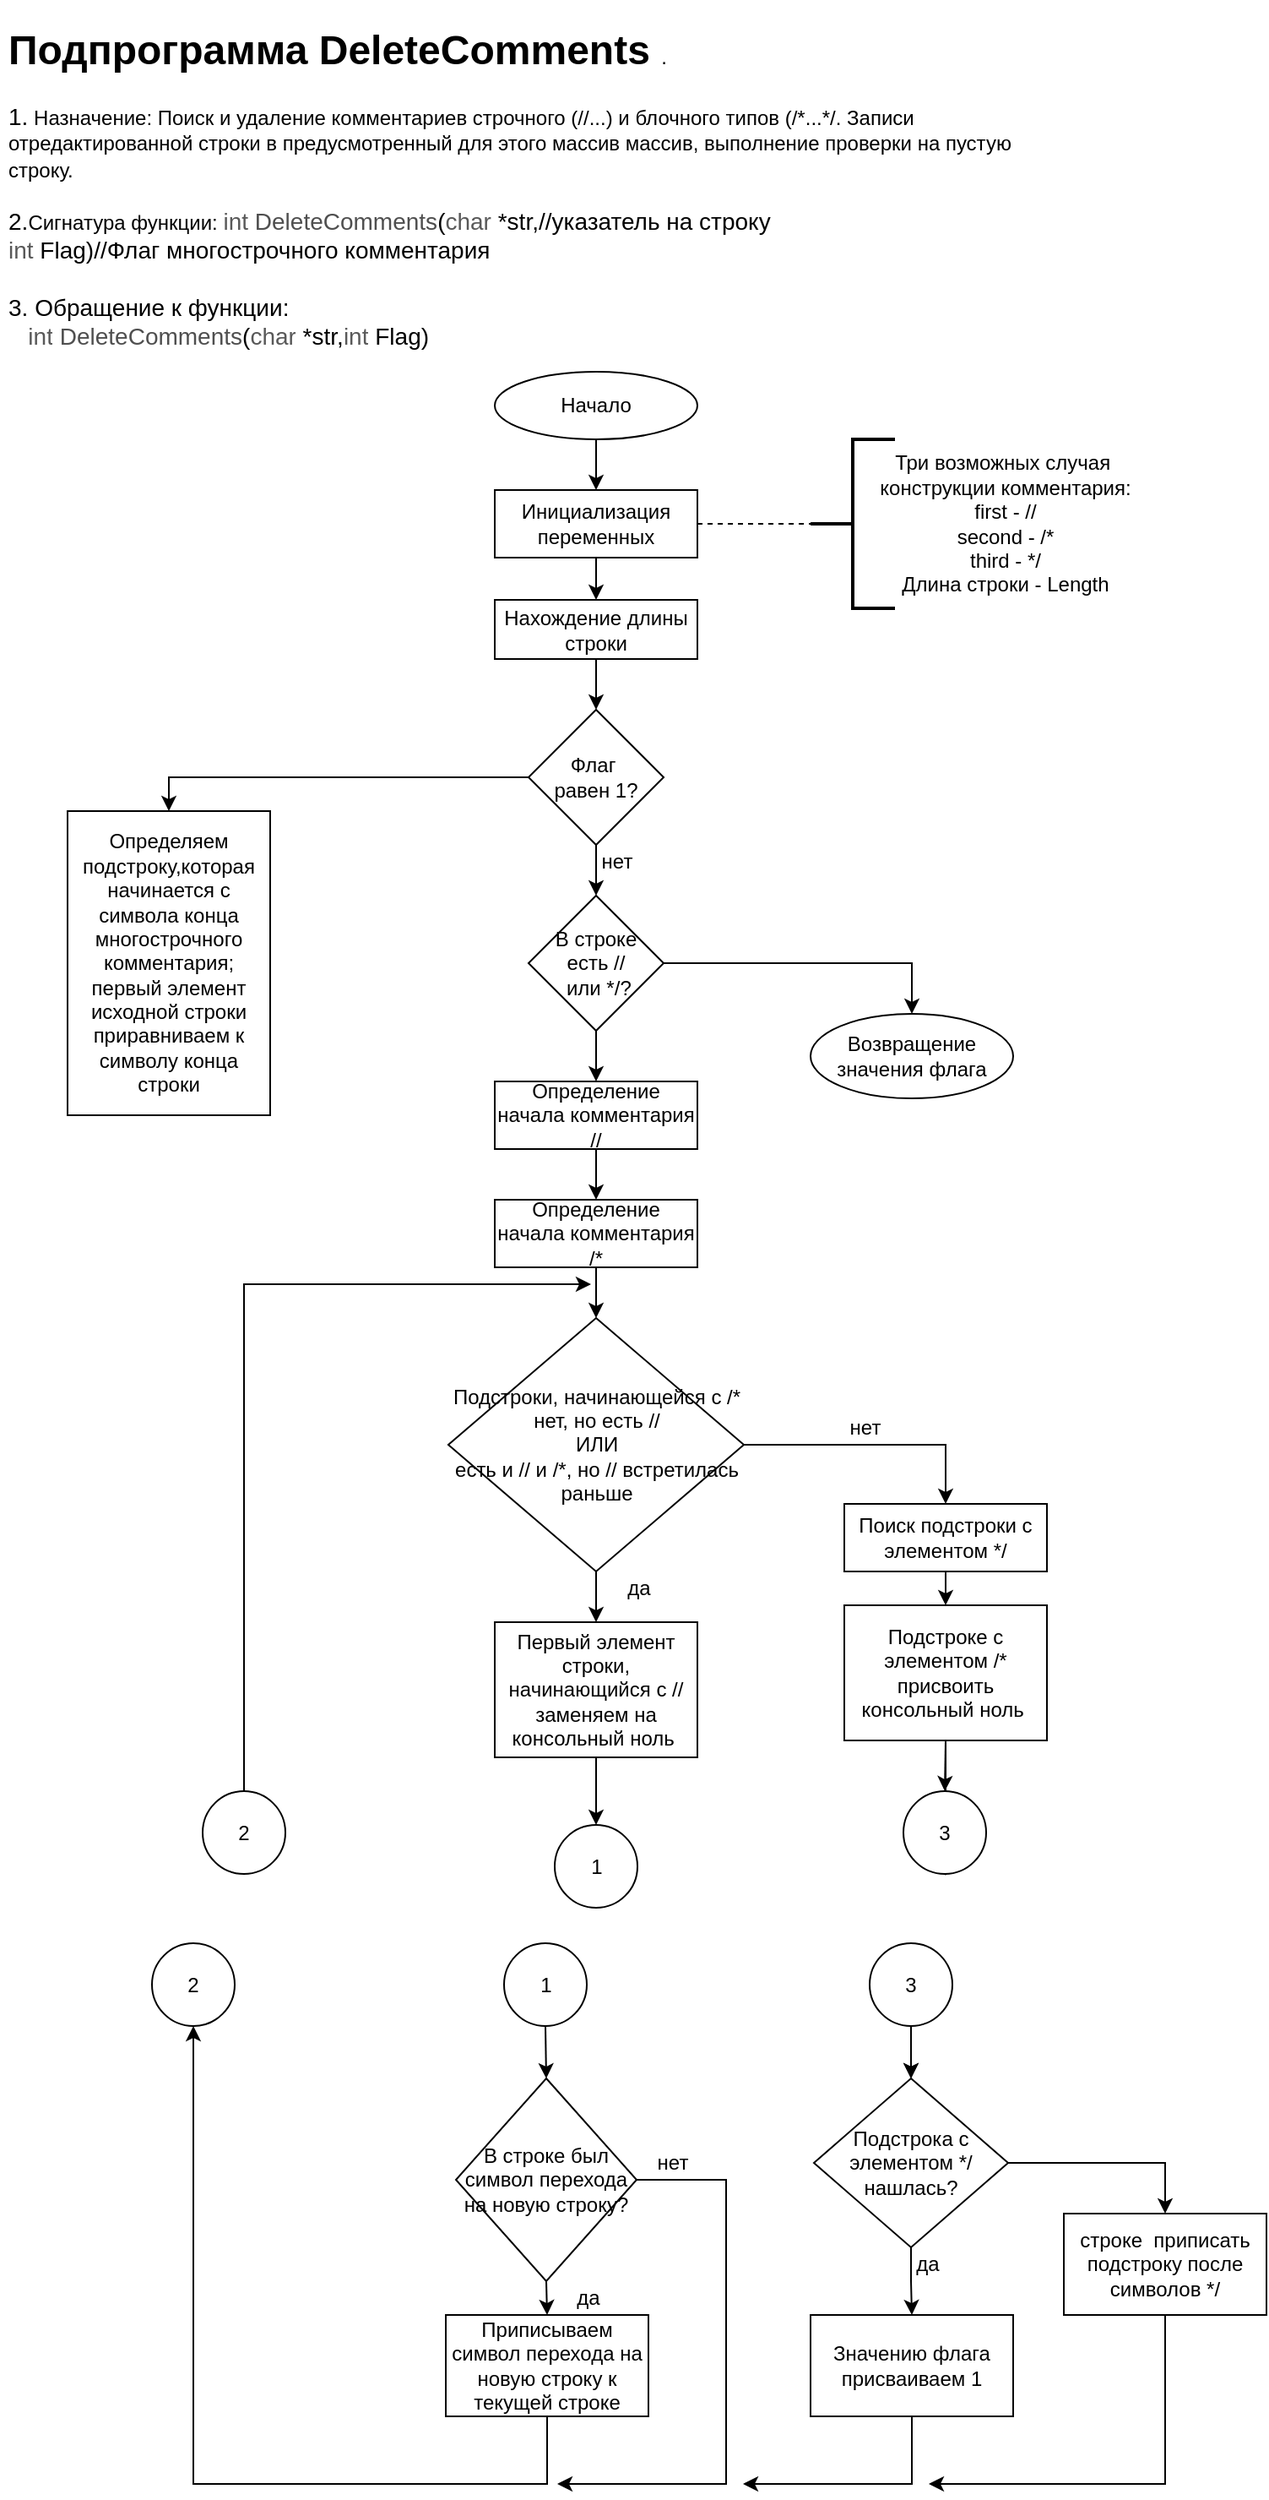 <mxfile version="12.5.6" type="device"><diagram id="zRrhTKeqw1SeDldh7FRp" name="Page-1"><mxGraphModel dx="1674" dy="926" grid="1" gridSize="10" guides="1" tooltips="1" connect="1" arrows="1" fold="1" page="1" pageScale="1" pageWidth="827" pageHeight="1169" math="0" shadow="0"><root><mxCell id="0"/><mxCell id="1" parent="0"/><mxCell id="ZT47ie4CiZHFzTLG_X50-1" value="&lt;h1&gt;Подпрограмма DeleteComments&amp;nbsp;&lt;span style=&quot;font-size: 12px ; font-weight: normal&quot;&gt;.&lt;/span&gt;&lt;/h1&gt;&lt;span style=&quot;font-size: 14px ; background-color: rgb(255 , 255 , 255)&quot;&gt;1.&lt;/span&gt;&amp;nbsp;Назначение: Поиск и удаление комментариев строчного (//...) и блочного типов (/*...*/. Записи отредактированной строки в предусмотренный для этого массив массив, выполнение проверки на пустую строку.&lt;span style=&quot;font-size: 14px ; background-color: rgb(255 , 255 , 255)&quot;&gt;&lt;br&gt;&lt;/span&gt;&lt;div&gt;&lt;br&gt;&lt;/div&gt;&lt;span style=&quot;font-size: 14px ; background-color: rgb(255 , 255 , 255)&quot;&gt;2.&lt;/span&gt;Сигнатура функции:&amp;nbsp;&lt;span style=&quot;font-size: 14px ; background-color: rgb(255 , 255 , 255) ; color: rgb(89 , 89 , 89)&quot;&gt;int&lt;/span&gt;&lt;span style=&quot;font-size: 14px ; background-color: rgb(255 , 255 , 255)&quot;&gt; &lt;/span&gt;&lt;span style=&quot;font-size: 14px ; background-color: rgb(255 , 255 , 255) ; color: rgb(79 , 79 , 79)&quot;&gt;DeleteComments&lt;/span&gt;&lt;span style=&quot;font-size: 14px ; background-color: rgb(255 , 255 , 255)&quot;&gt;(&lt;/span&gt;&lt;span style=&quot;font-size: 14px ; background-color: rgb(255 , 255 , 255) ; color: rgb(89 , 89 , 89)&quot;&gt;char&lt;/span&gt;&lt;span style=&quot;font-size: 14px ; background-color: rgb(255 , 255 , 255)&quot;&gt; *str,//указатель на строку&lt;/span&gt;&lt;span style=&quot;font-size: 14px ; background-color: rgb(255 , 255 , 255)&quot;&gt;&lt;br&gt;&lt;/span&gt;&lt;div&gt;&lt;span style=&quot;font-size: 14px ; background-color: rgb(255 , 255 , 255)&quot;&gt;&lt;/span&gt;&lt;span style=&quot;font-size: 14px ; background-color: rgb(255 , 255 , 255) ; color: rgb(89 , 89 , 89)&quot;&gt;int&lt;/span&gt;&lt;span style=&quot;font-size: 14px ; background-color: rgb(255 , 255 , 255)&quot;&gt; Flag)//Флаг многострочного комментария&lt;/span&gt;&lt;/div&gt;&lt;div&gt;&lt;span style=&quot;font-size: 14px ; background-color: rgb(255 , 255 , 255)&quot;&gt;&lt;br&gt;&lt;/span&gt;&lt;/div&gt;&lt;div&gt;&lt;span style=&quot;font-size: 14px ; background-color: rgb(255 , 255 , 255)&quot;&gt;3. Обращение к функции:&lt;/span&gt;&lt;/div&gt;&lt;span style=&quot;font-size: 14px ; background-color: rgb(255 , 255 , 255)&quot;&gt;&amp;nbsp; &amp;nbsp;&lt;/span&gt;&lt;span style=&quot;font-size: 14px ; background-color: rgb(255 , 255 , 255) ; color: rgb(89 , 89 , 89)&quot;&gt;int&lt;/span&gt;&lt;span style=&quot;font-size: 14px ; background-color: rgb(255 , 255 , 255)&quot;&gt;&amp;nbsp;&lt;/span&gt;&lt;span style=&quot;font-size: 14px ; background-color: rgb(255 , 255 , 255) ; color: rgb(79 , 79 , 79)&quot;&gt;DeleteComments&lt;/span&gt;&lt;span style=&quot;font-size: 14px ; background-color: rgb(255 , 255 , 255)&quot;&gt;(&lt;/span&gt;&lt;span style=&quot;font-size: 14px ; background-color: rgb(255 , 255 , 255) ; color: rgb(89 , 89 , 89)&quot;&gt;char&lt;/span&gt;&lt;span style=&quot;font-size: 14px ; background-color: rgb(255 , 255 , 255)&quot;&gt;&amp;nbsp;*str,&lt;/span&gt;&lt;span style=&quot;font-size: 14px ; background-color: rgb(255 , 255 , 255) ; color: rgb(89 , 89 , 89)&quot;&gt;int&lt;/span&gt;&lt;span style=&quot;font-size: 14px ; background-color: rgb(255 , 255 , 255)&quot;&gt;&amp;nbsp;Flag)&lt;/span&gt;&lt;div&gt;&lt;span style=&quot;font-family: &amp;#34;menlo&amp;#34; ; font-size: 14px ; background-color: rgb(255 , 255 , 255)&quot;&gt;&lt;br&gt;&lt;/span&gt;&lt;/div&gt;&lt;div&gt;&lt;span style=&quot;font-family: &amp;#34;menlo&amp;#34; ; font-size: 14px ; background-color: rgb(255 , 255 , 255)&quot;&gt;&lt;br&gt;&lt;/span&gt;&lt;/div&gt;" style="text;html=1;strokeColor=none;fillColor=none;spacing=5;spacingTop=-20;whiteSpace=wrap;overflow=hidden;rounded=0;" vertex="1" parent="1"><mxGeometry x="60" y="40" width="610" height="200" as="geometry"/></mxCell><mxCell id="ZT47ie4CiZHFzTLG_X50-6" style="edgeStyle=orthogonalEdgeStyle;rounded=0;orthogonalLoop=1;jettySize=auto;html=1;exitX=0.5;exitY=1;exitDx=0;exitDy=0;entryX=0.5;entryY=0;entryDx=0;entryDy=0;" edge="1" parent="1" source="ZT47ie4CiZHFzTLG_X50-2" target="ZT47ie4CiZHFzTLG_X50-5"><mxGeometry relative="1" as="geometry"/></mxCell><mxCell id="ZT47ie4CiZHFzTLG_X50-2" value="Начало" style="ellipse;whiteSpace=wrap;html=1;" vertex="1" parent="1"><mxGeometry x="353" y="250" width="120" height="40" as="geometry"/></mxCell><mxCell id="ZT47ie4CiZHFzTLG_X50-11" style="edgeStyle=orthogonalEdgeStyle;rounded=0;orthogonalLoop=1;jettySize=auto;html=1;exitX=0.5;exitY=1;exitDx=0;exitDy=0;entryX=0.5;entryY=0;entryDx=0;entryDy=0;" edge="1" parent="1" source="ZT47ie4CiZHFzTLG_X50-5" target="ZT47ie4CiZHFzTLG_X50-10"><mxGeometry relative="1" as="geometry"/></mxCell><mxCell id="ZT47ie4CiZHFzTLG_X50-5" value="Инициализация переменных" style="rounded=0;whiteSpace=wrap;html=1;" vertex="1" parent="1"><mxGeometry x="353" y="320" width="120" height="40" as="geometry"/></mxCell><mxCell id="ZT47ie4CiZHFzTLG_X50-7" value="" style="endArrow=none;dashed=1;html=1;exitX=1;exitY=0.5;exitDx=0;exitDy=0;" edge="1" parent="1" source="ZT47ie4CiZHFzTLG_X50-5"><mxGeometry width="50" height="50" relative="1" as="geometry"><mxPoint x="610" y="410" as="sourcePoint"/><mxPoint x="540" y="340" as="targetPoint"/></mxGeometry></mxCell><mxCell id="ZT47ie4CiZHFzTLG_X50-8" value="" style="strokeWidth=2;html=1;shape=mxgraph.flowchart.annotation_2;align=left;labelPosition=right;pointerEvents=1;" vertex="1" parent="1"><mxGeometry x="540" y="290" width="50" height="100" as="geometry"/></mxCell><mxCell id="ZT47ie4CiZHFzTLG_X50-9" value="Три возможных случая&amp;nbsp;&lt;br&gt;конструкции комментария:&lt;br&gt;first - //&lt;br&gt;second - /*&lt;br&gt;third - */&lt;br&gt;Длина строки - Length" style="text;html=1;align=center;verticalAlign=middle;resizable=0;points=[];autosize=1;" vertex="1" parent="1"><mxGeometry x="570" y="295" width="170" height="90" as="geometry"/></mxCell><mxCell id="ZT47ie4CiZHFzTLG_X50-13" style="edgeStyle=orthogonalEdgeStyle;rounded=0;orthogonalLoop=1;jettySize=auto;html=1;exitX=0.5;exitY=1;exitDx=0;exitDy=0;entryX=0.5;entryY=0;entryDx=0;entryDy=0;" edge="1" parent="1" source="ZT47ie4CiZHFzTLG_X50-10" target="ZT47ie4CiZHFzTLG_X50-12"><mxGeometry relative="1" as="geometry"/></mxCell><mxCell id="ZT47ie4CiZHFzTLG_X50-10" value="Нахождение длины строки" style="rounded=0;whiteSpace=wrap;html=1;" vertex="1" parent="1"><mxGeometry x="353" y="385" width="120" height="35" as="geometry"/></mxCell><mxCell id="ZT47ie4CiZHFzTLG_X50-15" style="edgeStyle=orthogonalEdgeStyle;rounded=0;orthogonalLoop=1;jettySize=auto;html=1;exitX=0;exitY=0.5;exitDx=0;exitDy=0;entryX=0.5;entryY=0;entryDx=0;entryDy=0;" edge="1" parent="1" source="ZT47ie4CiZHFzTLG_X50-12" target="ZT47ie4CiZHFzTLG_X50-14"><mxGeometry relative="1" as="geometry"/></mxCell><mxCell id="ZT47ie4CiZHFzTLG_X50-17" style="edgeStyle=orthogonalEdgeStyle;rounded=0;orthogonalLoop=1;jettySize=auto;html=1;exitX=0.5;exitY=1;exitDx=0;exitDy=0;entryX=0.5;entryY=0;entryDx=0;entryDy=0;" edge="1" parent="1" source="ZT47ie4CiZHFzTLG_X50-12" target="ZT47ie4CiZHFzTLG_X50-16"><mxGeometry relative="1" as="geometry"/></mxCell><mxCell id="ZT47ie4CiZHFzTLG_X50-12" value="Флаг&amp;nbsp;&lt;br&gt;равен 1?" style="rhombus;whiteSpace=wrap;html=1;" vertex="1" parent="1"><mxGeometry x="373" y="450" width="80" height="80" as="geometry"/></mxCell><mxCell id="ZT47ie4CiZHFzTLG_X50-14" value="&lt;div class=&quot;page&quot; title=&quot;Page 2&quot; style=&quot;white-space: normal&quot;&gt;&lt;div class=&quot;section&quot; style=&quot;background-color: rgb(255 , 255 , 255)&quot;&gt;&lt;div class=&quot;layoutArea&quot;&gt;&lt;div class=&quot;column&quot;&gt;&lt;p&gt;&lt;span style=&quot;font-size: 9pt ; font-family: &amp;#34;helvetica&amp;#34;&quot;&gt;Определяем подстроку,которая начинается с символа конца многострочного комментария; первый элемент исходной строки приравниваем к символу конца строки&lt;/span&gt;&lt;/p&gt;&lt;/div&gt;&lt;/div&gt;&lt;/div&gt;&lt;/div&gt;" style="rounded=0;whiteSpace=wrap;html=1;" vertex="1" parent="1"><mxGeometry x="100" y="510" width="120" height="180" as="geometry"/></mxCell><mxCell id="ZT47ie4CiZHFzTLG_X50-20" style="edgeStyle=orthogonalEdgeStyle;rounded=0;orthogonalLoop=1;jettySize=auto;html=1;exitX=1;exitY=0.5;exitDx=0;exitDy=0;entryX=0.5;entryY=0;entryDx=0;entryDy=0;" edge="1" parent="1" source="ZT47ie4CiZHFzTLG_X50-16" target="ZT47ie4CiZHFzTLG_X50-19"><mxGeometry relative="1" as="geometry"/></mxCell><mxCell id="ZT47ie4CiZHFzTLG_X50-22" style="edgeStyle=orthogonalEdgeStyle;rounded=0;orthogonalLoop=1;jettySize=auto;html=1;exitX=0.5;exitY=1;exitDx=0;exitDy=0;entryX=0.5;entryY=0;entryDx=0;entryDy=0;" edge="1" parent="1" source="ZT47ie4CiZHFzTLG_X50-16" target="ZT47ie4CiZHFzTLG_X50-21"><mxGeometry relative="1" as="geometry"/></mxCell><mxCell id="ZT47ie4CiZHFzTLG_X50-16" value="В строке есть&amp;nbsp;&lt;span style=&quot;white-space: nowrap&quot;&gt;//&lt;br&gt;&amp;nbsp;или */?&lt;/span&gt;" style="rhombus;whiteSpace=wrap;html=1;" vertex="1" parent="1"><mxGeometry x="373" y="560" width="80" height="80" as="geometry"/></mxCell><mxCell id="ZT47ie4CiZHFzTLG_X50-18" value="нет" style="text;html=1;align=center;verticalAlign=middle;resizable=0;points=[];autosize=1;" vertex="1" parent="1"><mxGeometry x="410" y="530" width="30" height="20" as="geometry"/></mxCell><mxCell id="ZT47ie4CiZHFzTLG_X50-19" value="Возвращение значения флага" style="ellipse;whiteSpace=wrap;html=1;" vertex="1" parent="1"><mxGeometry x="540" y="630" width="120" height="50" as="geometry"/></mxCell><mxCell id="ZT47ie4CiZHFzTLG_X50-24" style="edgeStyle=orthogonalEdgeStyle;rounded=0;orthogonalLoop=1;jettySize=auto;html=1;exitX=0.5;exitY=1;exitDx=0;exitDy=0;entryX=0.5;entryY=0;entryDx=0;entryDy=0;" edge="1" parent="1" source="ZT47ie4CiZHFzTLG_X50-21" target="ZT47ie4CiZHFzTLG_X50-23"><mxGeometry relative="1" as="geometry"/></mxCell><mxCell id="ZT47ie4CiZHFzTLG_X50-21" value="Определение начала комментария //" style="rounded=0;whiteSpace=wrap;html=1;" vertex="1" parent="1"><mxGeometry x="353" y="670" width="120" height="40" as="geometry"/></mxCell><mxCell id="ZT47ie4CiZHFzTLG_X50-26" style="edgeStyle=orthogonalEdgeStyle;rounded=0;orthogonalLoop=1;jettySize=auto;html=1;exitX=0.5;exitY=1;exitDx=0;exitDy=0;entryX=0.5;entryY=0;entryDx=0;entryDy=0;" edge="1" parent="1" source="ZT47ie4CiZHFzTLG_X50-23" target="ZT47ie4CiZHFzTLG_X50-25"><mxGeometry relative="1" as="geometry"/></mxCell><mxCell id="ZT47ie4CiZHFzTLG_X50-23" value="Определение начала комментария /*" style="rounded=0;whiteSpace=wrap;html=1;" vertex="1" parent="1"><mxGeometry x="353" y="740" width="120" height="40" as="geometry"/></mxCell><mxCell id="ZT47ie4CiZHFzTLG_X50-28" style="edgeStyle=orthogonalEdgeStyle;rounded=0;orthogonalLoop=1;jettySize=auto;html=1;exitX=0.5;exitY=1;exitDx=0;exitDy=0;entryX=0.5;entryY=0;entryDx=0;entryDy=0;" edge="1" parent="1" source="ZT47ie4CiZHFzTLG_X50-25" target="ZT47ie4CiZHFzTLG_X50-27"><mxGeometry relative="1" as="geometry"/></mxCell><mxCell id="ZT47ie4CiZHFzTLG_X50-47" style="edgeStyle=orthogonalEdgeStyle;rounded=0;orthogonalLoop=1;jettySize=auto;html=1;exitX=1;exitY=0.5;exitDx=0;exitDy=0;entryX=0.5;entryY=0;entryDx=0;entryDy=0;" edge="1" parent="1" source="ZT47ie4CiZHFzTLG_X50-25" target="ZT47ie4CiZHFzTLG_X50-46"><mxGeometry relative="1" as="geometry"/></mxCell><mxCell id="ZT47ie4CiZHFzTLG_X50-25" value="Подстроки, начинающейся с /* нет, но есть //&lt;br&gt;ИЛИ&lt;br&gt;есть и // и /*, но // встретилась раньше" style="rhombus;whiteSpace=wrap;html=1;" vertex="1" parent="1"><mxGeometry x="325.5" y="810" width="175" height="150" as="geometry"/></mxCell><mxCell id="ZT47ie4CiZHFzTLG_X50-30" style="edgeStyle=orthogonalEdgeStyle;rounded=0;orthogonalLoop=1;jettySize=auto;html=1;exitX=0.5;exitY=1;exitDx=0;exitDy=0;" edge="1" parent="1" source="ZT47ie4CiZHFzTLG_X50-27" target="ZT47ie4CiZHFzTLG_X50-29"><mxGeometry relative="1" as="geometry"/></mxCell><mxCell id="ZT47ie4CiZHFzTLG_X50-27" value="Первый элемент строки, начинающийся с // заменяем на консольный ноль&amp;nbsp;" style="rounded=0;whiteSpace=wrap;html=1;" vertex="1" parent="1"><mxGeometry x="353" y="990" width="120" height="80" as="geometry"/></mxCell><mxCell id="ZT47ie4CiZHFzTLG_X50-29" value="1" style="ellipse;whiteSpace=wrap;html=1;aspect=fixed;" vertex="1" parent="1"><mxGeometry x="388.5" y="1110" width="49" height="49" as="geometry"/></mxCell><mxCell id="ZT47ie4CiZHFzTLG_X50-33" style="edgeStyle=orthogonalEdgeStyle;rounded=0;orthogonalLoop=1;jettySize=auto;html=1;exitX=0.5;exitY=1;exitDx=0;exitDy=0;entryX=0.5;entryY=0;entryDx=0;entryDy=0;" edge="1" parent="1" source="ZT47ie4CiZHFzTLG_X50-31" target="ZT47ie4CiZHFzTLG_X50-32"><mxGeometry relative="1" as="geometry"/></mxCell><mxCell id="ZT47ie4CiZHFzTLG_X50-31" value="1" style="ellipse;whiteSpace=wrap;html=1;aspect=fixed;" vertex="1" parent="1"><mxGeometry x="358.5" y="1180" width="49" height="49" as="geometry"/></mxCell><mxCell id="ZT47ie4CiZHFzTLG_X50-35" style="edgeStyle=orthogonalEdgeStyle;rounded=0;orthogonalLoop=1;jettySize=auto;html=1;exitX=0.5;exitY=1;exitDx=0;exitDy=0;entryX=0.5;entryY=0;entryDx=0;entryDy=0;" edge="1" parent="1" source="ZT47ie4CiZHFzTLG_X50-32" target="ZT47ie4CiZHFzTLG_X50-34"><mxGeometry relative="1" as="geometry"/></mxCell><mxCell id="ZT47ie4CiZHFzTLG_X50-38" style="edgeStyle=orthogonalEdgeStyle;rounded=0;orthogonalLoop=1;jettySize=auto;html=1;exitX=1;exitY=0.5;exitDx=0;exitDy=0;" edge="1" parent="1" source="ZT47ie4CiZHFzTLG_X50-32"><mxGeometry relative="1" as="geometry"><mxPoint x="390" y="1500" as="targetPoint"/><Array as="points"><mxPoint x="490" y="1320"/><mxPoint x="490" y="1500"/></Array></mxGeometry></mxCell><mxCell id="ZT47ie4CiZHFzTLG_X50-32" value="В строке был символ перехода на новую строку?" style="rhombus;whiteSpace=wrap;html=1;" vertex="1" parent="1"><mxGeometry x="330" y="1260" width="107" height="120" as="geometry"/></mxCell><mxCell id="ZT47ie4CiZHFzTLG_X50-37" style="edgeStyle=orthogonalEdgeStyle;rounded=0;orthogonalLoop=1;jettySize=auto;html=1;exitX=0.5;exitY=1;exitDx=0;exitDy=0;entryX=0.5;entryY=1;entryDx=0;entryDy=0;" edge="1" parent="1" source="ZT47ie4CiZHFzTLG_X50-34" target="ZT47ie4CiZHFzTLG_X50-36"><mxGeometry relative="1" as="geometry"><Array as="points"><mxPoint x="384" y="1500"/><mxPoint x="175" y="1500"/></Array></mxGeometry></mxCell><mxCell id="ZT47ie4CiZHFzTLG_X50-34" value="Приписываем символ перехода на новую строку к текущей строке" style="rounded=0;whiteSpace=wrap;html=1;" vertex="1" parent="1"><mxGeometry x="324" y="1400" width="120" height="60" as="geometry"/></mxCell><mxCell id="ZT47ie4CiZHFzTLG_X50-36" value="2" style="ellipse;whiteSpace=wrap;html=1;aspect=fixed;" vertex="1" parent="1"><mxGeometry x="150" y="1180" width="49" height="49" as="geometry"/></mxCell><mxCell id="ZT47ie4CiZHFzTLG_X50-39" value="нет" style="text;html=1;align=center;verticalAlign=middle;resizable=0;points=[];autosize=1;" vertex="1" parent="1"><mxGeometry x="443" y="1300" width="30" height="20" as="geometry"/></mxCell><mxCell id="ZT47ie4CiZHFzTLG_X50-40" value="да" style="text;html=1;align=center;verticalAlign=middle;resizable=0;points=[];autosize=1;" vertex="1" parent="1"><mxGeometry x="393" y="1380" width="30" height="20" as="geometry"/></mxCell><mxCell id="ZT47ie4CiZHFzTLG_X50-44" style="edgeStyle=orthogonalEdgeStyle;rounded=0;orthogonalLoop=1;jettySize=auto;html=1;exitX=0.5;exitY=0;exitDx=0;exitDy=0;" edge="1" parent="1" source="ZT47ie4CiZHFzTLG_X50-41"><mxGeometry relative="1" as="geometry"><mxPoint x="410" y="790" as="targetPoint"/><Array as="points"><mxPoint x="205" y="790"/></Array></mxGeometry></mxCell><mxCell id="ZT47ie4CiZHFzTLG_X50-41" value="2" style="ellipse;whiteSpace=wrap;html=1;aspect=fixed;" vertex="1" parent="1"><mxGeometry x="180" y="1090" width="49" height="49" as="geometry"/></mxCell><mxCell id="ZT47ie4CiZHFzTLG_X50-45" value="да" style="text;html=1;align=center;verticalAlign=middle;resizable=0;points=[];autosize=1;" vertex="1" parent="1"><mxGeometry x="423" y="960" width="30" height="20" as="geometry"/></mxCell><mxCell id="ZT47ie4CiZHFzTLG_X50-50" style="edgeStyle=orthogonalEdgeStyle;rounded=0;orthogonalLoop=1;jettySize=auto;html=1;exitX=0.5;exitY=1;exitDx=0;exitDy=0;entryX=0.5;entryY=0;entryDx=0;entryDy=0;" edge="1" parent="1" source="ZT47ie4CiZHFzTLG_X50-46" target="ZT47ie4CiZHFzTLG_X50-48"><mxGeometry relative="1" as="geometry"/></mxCell><mxCell id="ZT47ie4CiZHFzTLG_X50-46" value="Поиск подстроки с элементом */" style="rounded=0;whiteSpace=wrap;html=1;" vertex="1" parent="1"><mxGeometry x="560" y="920" width="120" height="40" as="geometry"/></mxCell><mxCell id="ZT47ie4CiZHFzTLG_X50-53" style="edgeStyle=orthogonalEdgeStyle;rounded=0;orthogonalLoop=1;jettySize=auto;html=1;exitX=0.5;exitY=1;exitDx=0;exitDy=0;entryX=0.5;entryY=0;entryDx=0;entryDy=0;" edge="1" parent="1" source="ZT47ie4CiZHFzTLG_X50-48" target="ZT47ie4CiZHFzTLG_X50-52"><mxGeometry relative="1" as="geometry"/></mxCell><mxCell id="ZT47ie4CiZHFzTLG_X50-61" value="" style="edgeStyle=orthogonalEdgeStyle;rounded=0;orthogonalLoop=1;jettySize=auto;html=1;" edge="1" parent="1" source="ZT47ie4CiZHFzTLG_X50-48"><mxGeometry relative="1" as="geometry"><mxPoint x="620" y="1140" as="targetPoint"/></mxGeometry></mxCell><mxCell id="ZT47ie4CiZHFzTLG_X50-48" value="Подстроке с элементом /* присвоить консольный ноль&amp;nbsp;" style="rounded=0;whiteSpace=wrap;html=1;" vertex="1" parent="1"><mxGeometry x="560" y="980" width="120" height="80" as="geometry"/></mxCell><mxCell id="ZT47ie4CiZHFzTLG_X50-49" value="нет" style="text;html=1;align=center;verticalAlign=middle;resizable=0;points=[];autosize=1;" vertex="1" parent="1"><mxGeometry x="557" y="865" width="30" height="20" as="geometry"/></mxCell><mxCell id="ZT47ie4CiZHFzTLG_X50-52" value="3" style="ellipse;whiteSpace=wrap;html=1;aspect=fixed;" vertex="1" parent="1"><mxGeometry x="595" y="1090" width="49" height="49" as="geometry"/></mxCell><mxCell id="ZT47ie4CiZHFzTLG_X50-56" style="edgeStyle=orthogonalEdgeStyle;rounded=0;orthogonalLoop=1;jettySize=auto;html=1;exitX=0.5;exitY=1;exitDx=0;exitDy=0;entryX=0.5;entryY=0;entryDx=0;entryDy=0;" edge="1" parent="1" source="ZT47ie4CiZHFzTLG_X50-54" target="ZT47ie4CiZHFzTLG_X50-55"><mxGeometry relative="1" as="geometry"/></mxCell><mxCell id="ZT47ie4CiZHFzTLG_X50-54" value="3" style="ellipse;whiteSpace=wrap;html=1;aspect=fixed;" vertex="1" parent="1"><mxGeometry x="575" y="1180" width="49" height="49" as="geometry"/></mxCell><mxCell id="ZT47ie4CiZHFzTLG_X50-58" style="edgeStyle=orthogonalEdgeStyle;rounded=0;orthogonalLoop=1;jettySize=auto;html=1;exitX=0.5;exitY=1;exitDx=0;exitDy=0;entryX=0.5;entryY=0;entryDx=0;entryDy=0;" edge="1" parent="1" source="ZT47ie4CiZHFzTLG_X50-55" target="ZT47ie4CiZHFzTLG_X50-57"><mxGeometry relative="1" as="geometry"/></mxCell><mxCell id="ZT47ie4CiZHFzTLG_X50-64" style="edgeStyle=orthogonalEdgeStyle;rounded=0;orthogonalLoop=1;jettySize=auto;html=1;exitX=1;exitY=0.5;exitDx=0;exitDy=0;entryX=0.5;entryY=0;entryDx=0;entryDy=0;" edge="1" parent="1" source="ZT47ie4CiZHFzTLG_X50-55" target="ZT47ie4CiZHFzTLG_X50-62"><mxGeometry relative="1" as="geometry"/></mxCell><mxCell id="ZT47ie4CiZHFzTLG_X50-55" value="Подстрока с элементом */&lt;br&gt;нашлась?" style="rhombus;whiteSpace=wrap;html=1;" vertex="1" parent="1"><mxGeometry x="542" y="1260" width="115" height="100" as="geometry"/></mxCell><mxCell id="ZT47ie4CiZHFzTLG_X50-65" style="edgeStyle=orthogonalEdgeStyle;rounded=0;orthogonalLoop=1;jettySize=auto;html=1;exitX=0.5;exitY=1;exitDx=0;exitDy=0;" edge="1" parent="1" source="ZT47ie4CiZHFzTLG_X50-57"><mxGeometry relative="1" as="geometry"><mxPoint x="500" y="1500" as="targetPoint"/><Array as="points"><mxPoint x="600" y="1500"/></Array></mxGeometry></mxCell><mxCell id="ZT47ie4CiZHFzTLG_X50-57" value="Значению флага присваиваем 1" style="rounded=0;whiteSpace=wrap;html=1;" vertex="1" parent="1"><mxGeometry x="540" y="1400" width="120" height="60" as="geometry"/></mxCell><mxCell id="ZT47ie4CiZHFzTLG_X50-59" value="да" style="text;html=1;align=center;verticalAlign=middle;resizable=0;points=[];autosize=1;" vertex="1" parent="1"><mxGeometry x="594" y="1360" width="30" height="20" as="geometry"/></mxCell><mxCell id="ZT47ie4CiZHFzTLG_X50-66" style="edgeStyle=orthogonalEdgeStyle;rounded=0;orthogonalLoop=1;jettySize=auto;html=1;exitX=0.5;exitY=1;exitDx=0;exitDy=0;" edge="1" parent="1" source="ZT47ie4CiZHFzTLG_X50-62"><mxGeometry relative="1" as="geometry"><mxPoint x="610" y="1500" as="targetPoint"/><Array as="points"><mxPoint x="750" y="1500"/></Array></mxGeometry></mxCell><mxCell id="ZT47ie4CiZHFzTLG_X50-62" value="строке &amp;nbsp;приписать подстроку после символов */" style="rounded=0;whiteSpace=wrap;html=1;" vertex="1" parent="1"><mxGeometry x="690" y="1340" width="120" height="60" as="geometry"/></mxCell><mxCell id="ZT47ie4CiZHFzTLG_X50-63" style="edgeStyle=orthogonalEdgeStyle;rounded=0;orthogonalLoop=1;jettySize=auto;html=1;entryX=0.5;entryY=0;entryDx=0;entryDy=0;" edge="1" parent="1" source="ZT47ie4CiZHFzTLG_X50-54" target="ZT47ie4CiZHFzTLG_X50-55"><mxGeometry relative="1" as="geometry"/></mxCell></root></mxGraphModel></diagram></mxfile>